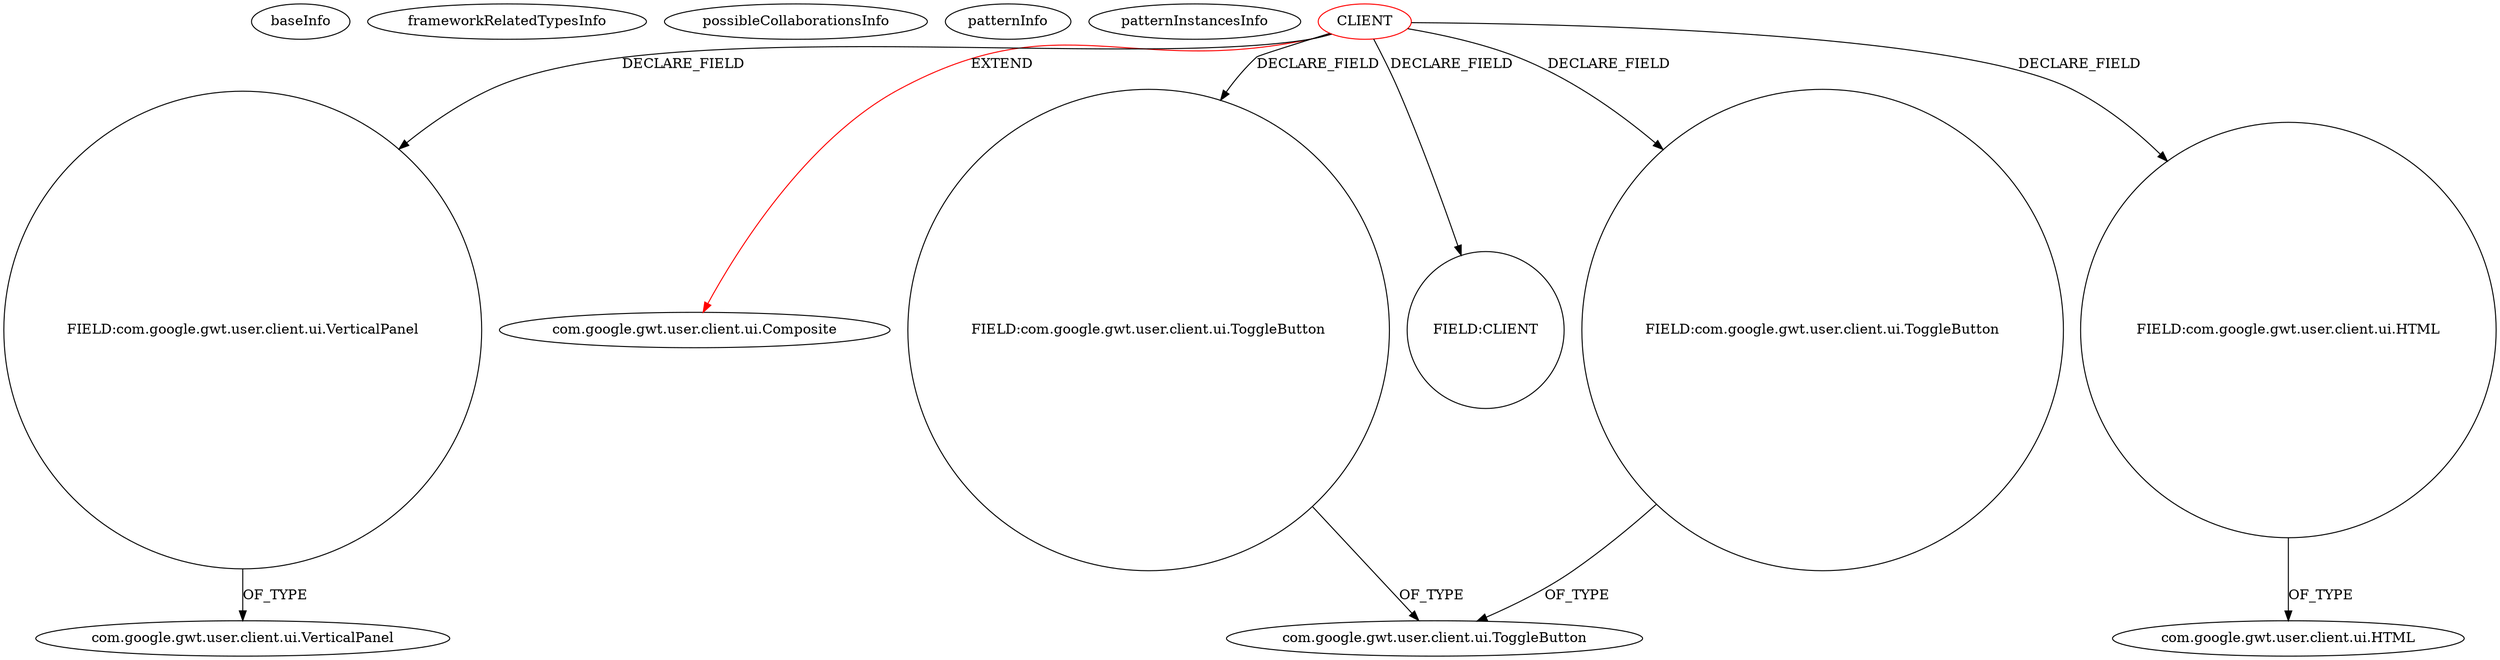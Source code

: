 digraph {
baseInfo[graphId=905,category="pattern",isAnonymous=false,possibleRelation=false]
frameworkRelatedTypesInfo[0="com.google.gwt.user.client.ui.Composite"]
possibleCollaborationsInfo[]
patternInfo[frequency=2.0,patternRootClient=0]
patternInstancesInfo[0="daonb-obudget~/daonb-obudget/obudget-master/src/client/src/org/obudget/client/TimeLineCharter.java~TimeLineCharter~1143",1="daonb-obudget~/daonb-obudget/obudget-master/src/client/src/org/obudget/client/PieCharter.java~PieCharter~1165"]
2[label="FIELD:com.google.gwt.user.client.ui.ToggleButton",vertexType="FIELD_DECLARATION",isFrameworkType=false,shape=circle]
3[label="com.google.gwt.user.client.ui.ToggleButton",vertexType="FRAMEWORK_CLASS_TYPE",isFrameworkType=false]
0[label="CLIENT",vertexType="ROOT_CLIENT_CLASS_DECLARATION",isFrameworkType=false,color=red]
1[label="com.google.gwt.user.client.ui.Composite",vertexType="FRAMEWORK_CLASS_TYPE",isFrameworkType=false]
11[label="FIELD:com.google.gwt.user.client.ui.VerticalPanel",vertexType="FIELD_DECLARATION",isFrameworkType=false,shape=circle]
4[label="FIELD:CLIENT",vertexType="FIELD_DECLARATION",isFrameworkType=false,shape=circle]
12[label="com.google.gwt.user.client.ui.VerticalPanel",vertexType="FRAMEWORK_CLASS_TYPE",isFrameworkType=false]
7[label="FIELD:com.google.gwt.user.client.ui.HTML",vertexType="FIELD_DECLARATION",isFrameworkType=false,shape=circle]
8[label="com.google.gwt.user.client.ui.HTML",vertexType="FRAMEWORK_CLASS_TYPE",isFrameworkType=false]
15[label="FIELD:com.google.gwt.user.client.ui.ToggleButton",vertexType="FIELD_DECLARATION",isFrameworkType=false,shape=circle]
0->15[label="DECLARE_FIELD"]
0->7[label="DECLARE_FIELD"]
15->3[label="OF_TYPE"]
2->3[label="OF_TYPE"]
0->1[label="EXTEND",color=red]
0->4[label="DECLARE_FIELD"]
0->2[label="DECLARE_FIELD"]
0->11[label="DECLARE_FIELD"]
11->12[label="OF_TYPE"]
7->8[label="OF_TYPE"]
}
